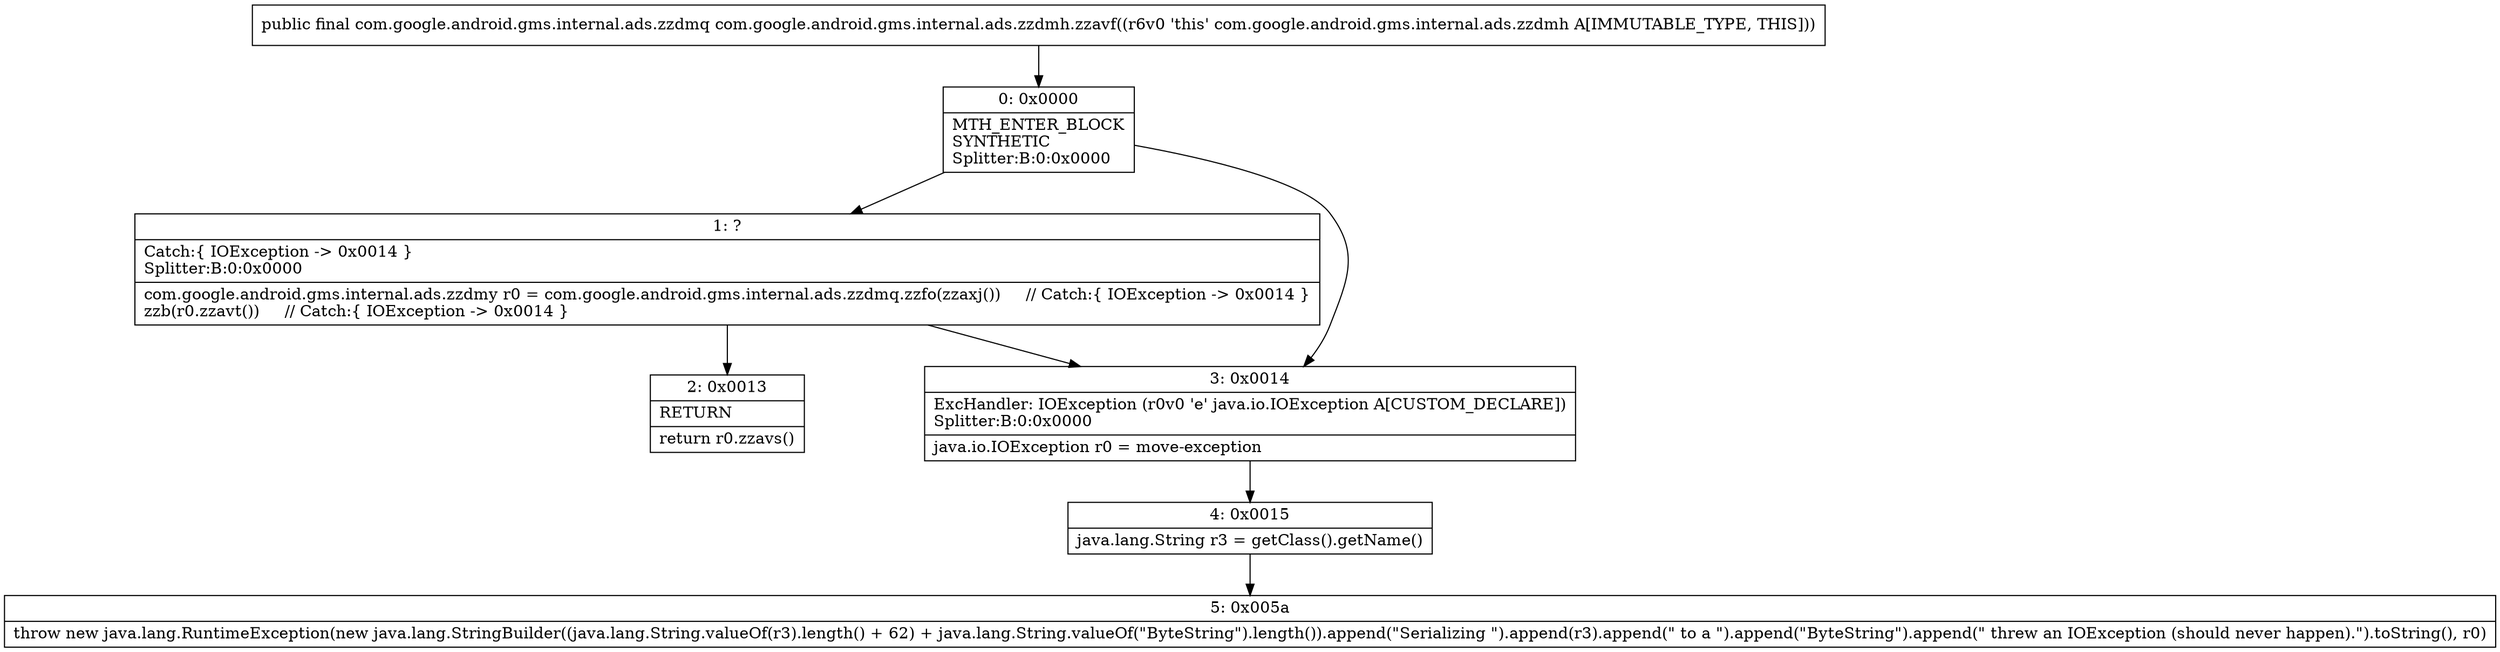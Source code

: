 digraph "CFG forcom.google.android.gms.internal.ads.zzdmh.zzavf()Lcom\/google\/android\/gms\/internal\/ads\/zzdmq;" {
Node_0 [shape=record,label="{0\:\ 0x0000|MTH_ENTER_BLOCK\lSYNTHETIC\lSplitter:B:0:0x0000\l}"];
Node_1 [shape=record,label="{1\:\ ?|Catch:\{ IOException \-\> 0x0014 \}\lSplitter:B:0:0x0000\l|com.google.android.gms.internal.ads.zzdmy r0 = com.google.android.gms.internal.ads.zzdmq.zzfo(zzaxj())     \/\/ Catch:\{ IOException \-\> 0x0014 \}\lzzb(r0.zzavt())     \/\/ Catch:\{ IOException \-\> 0x0014 \}\l}"];
Node_2 [shape=record,label="{2\:\ 0x0013|RETURN\l|return r0.zzavs()\l}"];
Node_3 [shape=record,label="{3\:\ 0x0014|ExcHandler: IOException (r0v0 'e' java.io.IOException A[CUSTOM_DECLARE])\lSplitter:B:0:0x0000\l|java.io.IOException r0 = move\-exception\l}"];
Node_4 [shape=record,label="{4\:\ 0x0015|java.lang.String r3 = getClass().getName()\l}"];
Node_5 [shape=record,label="{5\:\ 0x005a|throw new java.lang.RuntimeException(new java.lang.StringBuilder((java.lang.String.valueOf(r3).length() + 62) + java.lang.String.valueOf(\"ByteString\").length()).append(\"Serializing \").append(r3).append(\" to a \").append(\"ByteString\").append(\" threw an IOException (should never happen).\").toString(), r0)\l}"];
MethodNode[shape=record,label="{public final com.google.android.gms.internal.ads.zzdmq com.google.android.gms.internal.ads.zzdmh.zzavf((r6v0 'this' com.google.android.gms.internal.ads.zzdmh A[IMMUTABLE_TYPE, THIS])) }"];
MethodNode -> Node_0;
Node_0 -> Node_1;
Node_0 -> Node_3;
Node_1 -> Node_3;
Node_1 -> Node_2;
Node_3 -> Node_4;
Node_4 -> Node_5;
}

